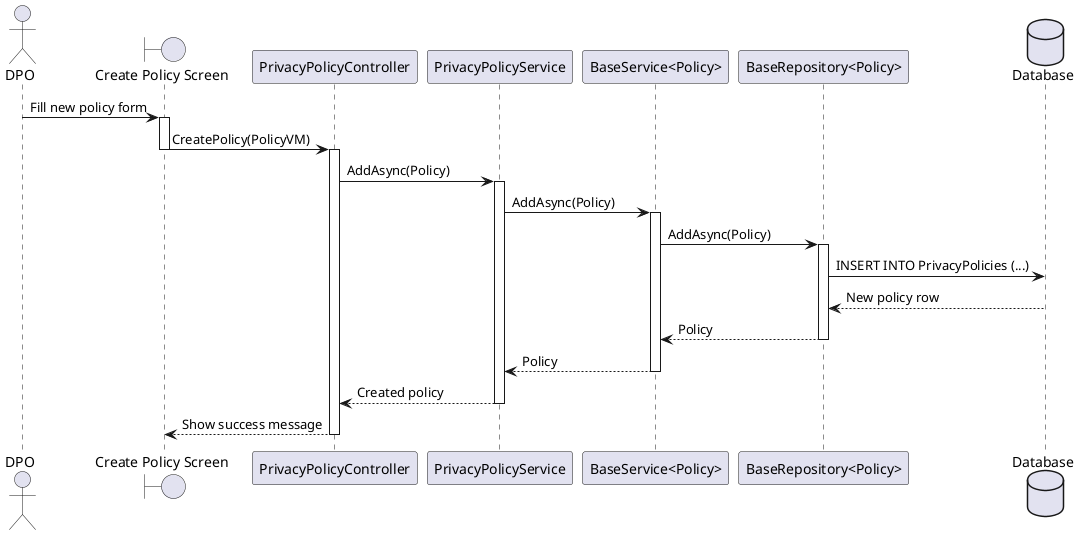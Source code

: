 @startuml
actor DPO
boundary "Create Policy Screen" as Screen
participant "PrivacyPolicyController" as Controller
participant "PrivacyPolicyService" as Service
participant "BaseService<Policy>" as BaseService
participant "BaseRepository<Policy>" as Repo
database "Database" as DB

DPO -> Screen : Fill new policy form
activate Screen
Screen -> Controller : CreatePolicy(PolicyVM)
deactivate Screen
activate Controller
Controller -> Service : AddAsync(Policy)
activate Service

Service -> BaseService : AddAsync(Policy)
activate BaseService
BaseService -> Repo : AddAsync(Policy)
activate Repo
Repo -> DB : INSERT INTO PrivacyPolicies (...)
DB --> Repo : New policy row
Repo --> BaseService : Policy
deactivate Repo
BaseService --> Service : Policy
deactivate BaseService

Service --> Controller : Created policy
deactivate Service

Controller --> Screen : Show success message
deactivate Controller
@enduml
